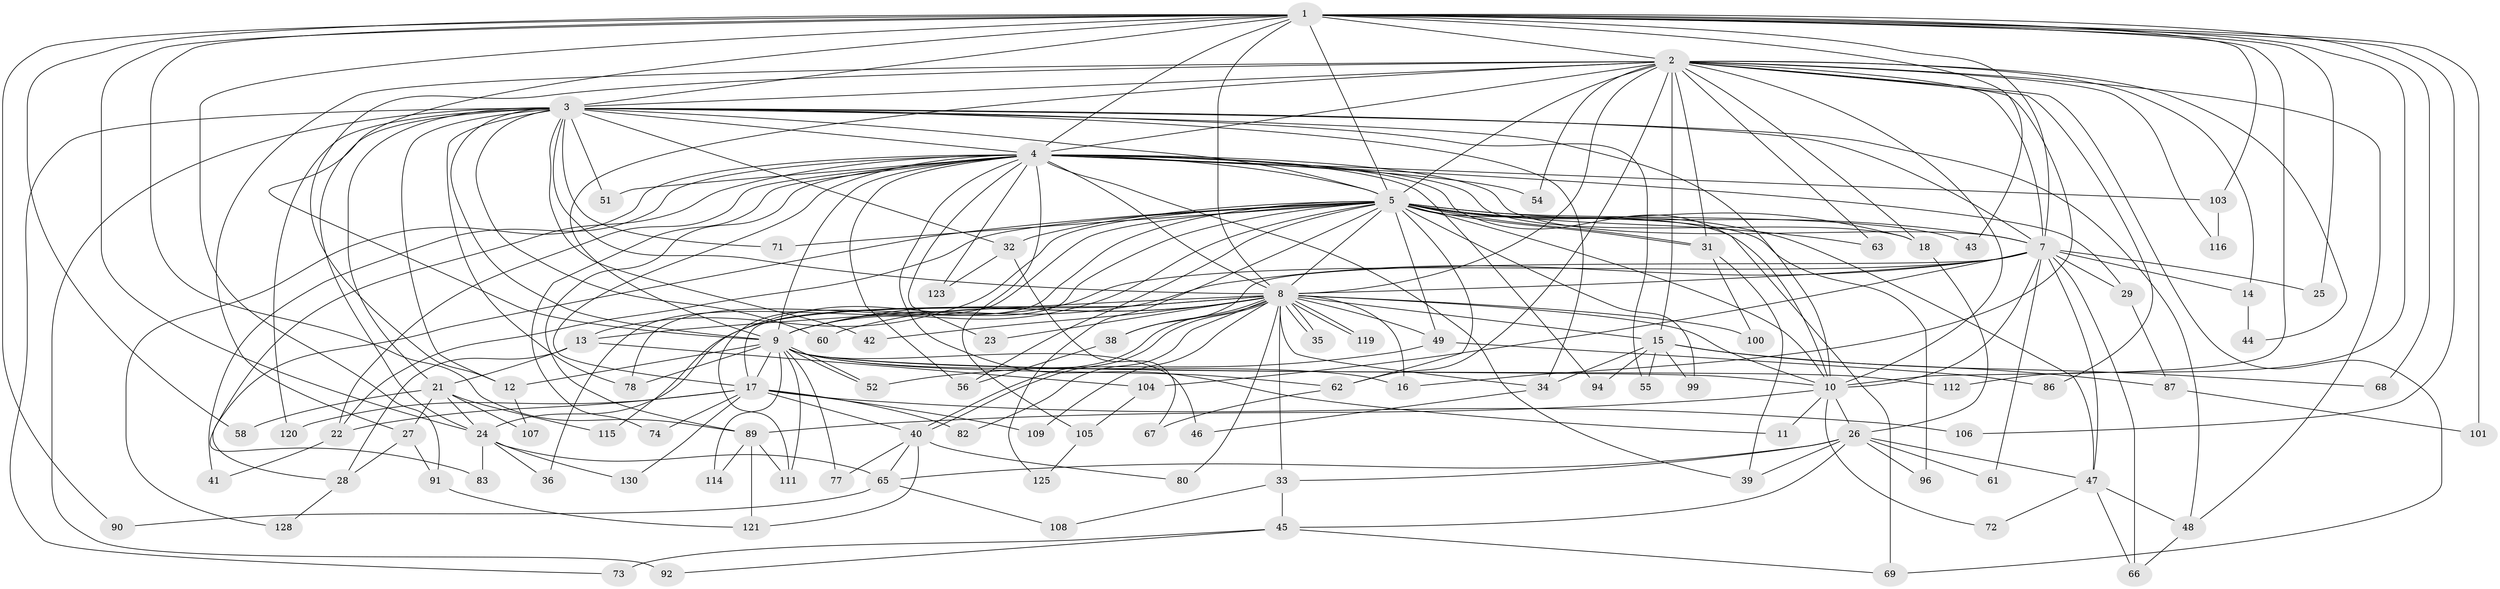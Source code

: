 // original degree distribution, {22: 0.015384615384615385, 25: 0.007692307692307693, 23: 0.015384615384615385, 14: 0.015384615384615385, 31: 0.007692307692307693, 19: 0.007692307692307693, 33: 0.007692307692307693, 2: 0.5538461538461539, 3: 0.16923076923076924, 5: 0.06153846153846154, 6: 0.038461538461538464, 7: 0.007692307692307693, 4: 0.07692307692307693, 8: 0.007692307692307693, 9: 0.007692307692307693}
// Generated by graph-tools (version 1.1) at 2025/41/03/06/25 10:41:43]
// undirected, 98 vertices, 238 edges
graph export_dot {
graph [start="1"]
  node [color=gray90,style=filled];
  1 [super="+19"];
  2 [super="+64"];
  3 [super="+20"];
  4 [super="+6"];
  5 [super="+79"];
  7 [super="+126"];
  8 [super="+95"];
  9 [super="+124"];
  10;
  11;
  12 [super="+76"];
  13 [super="+70"];
  14;
  15 [super="+50"];
  16 [super="+30"];
  17 [super="+59"];
  18 [super="+88"];
  21 [super="+84"];
  22 [super="+37"];
  23;
  24 [super="+75"];
  25;
  26 [super="+97"];
  27;
  28;
  29;
  31;
  32;
  33;
  34 [super="+117"];
  35;
  36;
  38 [super="+93"];
  39 [super="+98"];
  40 [super="+81"];
  41;
  42;
  43 [super="+127"];
  44;
  45 [super="+85"];
  46;
  47 [super="+53"];
  48;
  49;
  51;
  52 [super="+57"];
  54;
  55;
  56;
  58;
  60;
  61;
  62 [super="+118"];
  63;
  65 [super="+113"];
  66;
  67;
  68;
  69;
  71;
  72;
  73;
  74;
  77;
  78 [super="+110"];
  80;
  82;
  83;
  86;
  87;
  89 [super="+102"];
  90;
  91 [super="+129"];
  92;
  94;
  96;
  99;
  100;
  101;
  103;
  104;
  105;
  106;
  107;
  108;
  109;
  111 [super="+122"];
  112;
  114;
  115;
  116;
  119;
  120;
  121;
  123;
  125;
  128;
  130;
  1 -- 2;
  1 -- 3;
  1 -- 4 [weight=2];
  1 -- 5;
  1 -- 7;
  1 -- 8 [weight=2];
  1 -- 9;
  1 -- 10;
  1 -- 24;
  1 -- 25;
  1 -- 43;
  1 -- 58;
  1 -- 68;
  1 -- 89;
  1 -- 90;
  1 -- 91;
  1 -- 101;
  1 -- 103;
  1 -- 106;
  1 -- 112;
  2 -- 3;
  2 -- 4 [weight=2];
  2 -- 5;
  2 -- 7;
  2 -- 8;
  2 -- 9;
  2 -- 10;
  2 -- 12;
  2 -- 14;
  2 -- 15 [weight=2];
  2 -- 16;
  2 -- 18;
  2 -- 27;
  2 -- 44;
  2 -- 48;
  2 -- 54;
  2 -- 62;
  2 -- 63;
  2 -- 69;
  2 -- 86;
  2 -- 116;
  2 -- 31;
  3 -- 4 [weight=2];
  3 -- 5;
  3 -- 7 [weight=2];
  3 -- 8;
  3 -- 9;
  3 -- 10;
  3 -- 12;
  3 -- 21 [weight=2];
  3 -- 32;
  3 -- 42;
  3 -- 48;
  3 -- 51;
  3 -- 55;
  3 -- 60;
  3 -- 73;
  3 -- 78;
  3 -- 92;
  3 -- 120;
  3 -- 24;
  3 -- 34;
  3 -- 71;
  4 -- 5 [weight=2];
  4 -- 7 [weight=2];
  4 -- 8 [weight=2];
  4 -- 9 [weight=2];
  4 -- 10 [weight=2];
  4 -- 18;
  4 -- 29;
  4 -- 41;
  4 -- 105;
  4 -- 128;
  4 -- 11;
  4 -- 74;
  4 -- 17;
  4 -- 83;
  4 -- 23;
  4 -- 89;
  4 -- 94;
  4 -- 103;
  4 -- 51;
  4 -- 54;
  4 -- 56;
  4 -- 123;
  4 -- 22;
  4 -- 39;
  5 -- 7;
  5 -- 8;
  5 -- 9;
  5 -- 10;
  5 -- 13;
  5 -- 22;
  5 -- 31;
  5 -- 31;
  5 -- 32;
  5 -- 36;
  5 -- 43 [weight=2];
  5 -- 47;
  5 -- 49;
  5 -- 56;
  5 -- 62;
  5 -- 63;
  5 -- 69;
  5 -- 71;
  5 -- 78;
  5 -- 96;
  5 -- 99;
  5 -- 125;
  5 -- 28;
  5 -- 111;
  5 -- 18;
  7 -- 8;
  7 -- 9;
  7 -- 10;
  7 -- 14;
  7 -- 25;
  7 -- 29;
  7 -- 38;
  7 -- 47;
  7 -- 61;
  7 -- 104;
  7 -- 115;
  7 -- 66;
  8 -- 9;
  8 -- 10;
  8 -- 13;
  8 -- 15;
  8 -- 16;
  8 -- 23;
  8 -- 24 [weight=2];
  8 -- 33;
  8 -- 34;
  8 -- 35;
  8 -- 35;
  8 -- 38;
  8 -- 40;
  8 -- 40;
  8 -- 42;
  8 -- 49;
  8 -- 60;
  8 -- 80;
  8 -- 82;
  8 -- 100;
  8 -- 109;
  8 -- 119;
  8 -- 119;
  8 -- 17;
  9 -- 10 [weight=2];
  9 -- 17;
  9 -- 46;
  9 -- 52;
  9 -- 52;
  9 -- 77;
  9 -- 111;
  9 -- 112;
  9 -- 114;
  9 -- 12;
  9 -- 78;
  9 -- 62;
  9 -- 16;
  10 -- 11;
  10 -- 26;
  10 -- 72;
  10 -- 89;
  12 -- 107;
  13 -- 28;
  13 -- 104;
  13 -- 21;
  14 -- 44;
  15 -- 55;
  15 -- 94;
  15 -- 34;
  15 -- 99;
  15 -- 68;
  15 -- 87;
  17 -- 22;
  17 -- 82;
  17 -- 106;
  17 -- 130;
  17 -- 74;
  17 -- 120;
  17 -- 109;
  17 -- 40;
  18 -- 26;
  21 -- 27;
  21 -- 58;
  21 -- 107;
  21 -- 115;
  21 -- 24;
  22 -- 41;
  24 -- 36;
  24 -- 130;
  24 -- 83;
  24 -- 65;
  26 -- 33;
  26 -- 39;
  26 -- 45;
  26 -- 61;
  26 -- 65;
  26 -- 96;
  26 -- 47;
  27 -- 28;
  27 -- 91;
  28 -- 128;
  29 -- 87;
  31 -- 39;
  31 -- 100;
  32 -- 67;
  32 -- 123;
  33 -- 45;
  33 -- 108;
  34 -- 46;
  38 -- 56;
  40 -- 65;
  40 -- 77;
  40 -- 80;
  40 -- 121;
  45 -- 73;
  45 -- 92;
  45 -- 69;
  47 -- 66;
  47 -- 72;
  47 -- 48;
  48 -- 66;
  49 -- 86;
  49 -- 52;
  62 -- 67;
  65 -- 90;
  65 -- 108;
  87 -- 101;
  89 -- 111;
  89 -- 121;
  89 -- 114;
  91 -- 121;
  103 -- 116;
  104 -- 105;
  105 -- 125;
}
